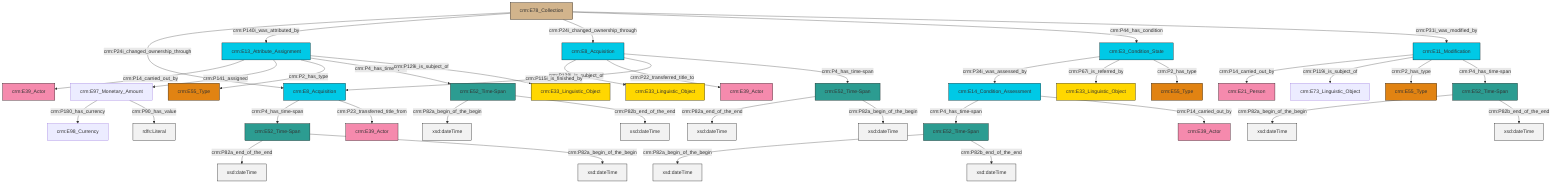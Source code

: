 graph TD
classDef Literal fill:#f2f2f2,stroke:#000000;
classDef CRM_Entity fill:#FFFFFF,stroke:#000000;
classDef Temporal_Entity fill:#00C9E6, stroke:#000000;
classDef Type fill:#E18312, stroke:#000000;
classDef Time-Span fill:#2C9C91, stroke:#000000;
classDef Appellation fill:#FFEB7F, stroke:#000000;
classDef Place fill:#008836, stroke:#000000;
classDef Persistent_Item fill:#B266B2, stroke:#000000;
classDef Conceptual_Object fill:#FFD700, stroke:#000000;
classDef Physical_Thing fill:#D2B48C, stroke:#000000;
classDef Actor fill:#f58aad, stroke:#000000;
classDef PC_Classes fill:#4ce600, stroke:#000000;
classDef Multi fill:#cccccc,stroke:#000000;

0["crm:E11_Modification"]:::Temporal_Entity -->|crm:P14_carried_out_by| 1["crm:E21_Person"]:::Actor
2["crm:E13_Attribute_Assignment"]:::Temporal_Entity -->|crm:P14_carried_out_by| 3["crm:E39_Actor"]:::Actor
2["crm:E13_Attribute_Assignment"]:::Temporal_Entity -->|crm:P141_assigned| 4["crm:E97_Monetary_Amount"]:::Default
5["crm:E8_Acquisition"]:::Temporal_Entity -->|crm:P4_has_time-span| 6["crm:E52_Time-Span"]:::Time-Span
0["crm:E11_Modification"]:::Temporal_Entity -->|crm:P119i_is_subject_of| 7["crm:E73_Linguistic_Object"]:::Default
8["crm:E3_Condition_State"]:::Temporal_Entity -->|crm:P34i_was_assessed_by| 9["crm:E14_Condition_Assessment"]:::Temporal_Entity
10["crm:E78_Collection"]:::Physical_Thing -->|crm:P24i_changed_ownership_through| 5["crm:E8_Acquisition"]:::Temporal_Entity
16["crm:E52_Time-Span"]:::Time-Span -->|crm:P82a_begin_of_the_begin| 17[xsd:dateTime]:::Literal
18["crm:E52_Time-Span"]:::Time-Span -->|crm:P82a_end_of_the_end| 19[xsd:dateTime]:::Literal
20["crm:E52_Time-Span"]:::Time-Span -->|crm:P82a_begin_of_the_begin| 21[xsd:dateTime]:::Literal
10["crm:E78_Collection"]:::Physical_Thing -->|crm:P140i_was_attributed_by| 2["crm:E13_Attribute_Assignment"]:::Temporal_Entity
10["crm:E78_Collection"]:::Physical_Thing -->|crm:P24i_changed_ownership_through| 24["crm:E8_Acquisition"]:::Temporal_Entity
9["crm:E14_Condition_Assessment"]:::Temporal_Entity -->|crm:P4_has_time-span| 20["crm:E52_Time-Span"]:::Time-Span
5["crm:E8_Acquisition"]:::Temporal_Entity -->|crm:P23_transferred_title_from| 28["crm:E39_Actor"]:::Actor
8["crm:E3_Condition_State"]:::Temporal_Entity -->|crm:P67i_is_referred_by| 14["crm:E33_Linguistic_Object"]:::Conceptual_Object
24["crm:E8_Acquisition"]:::Temporal_Entity -->|crm:P129i_is_subject_of| 12["crm:E33_Linguistic_Object"]:::Conceptual_Object
8["crm:E3_Condition_State"]:::Temporal_Entity -->|crm:P2_has_type| 25["crm:E55_Type"]:::Type
6["crm:E52_Time-Span"]:::Time-Span -->|crm:P82a_end_of_the_end| 33[xsd:dateTime]:::Literal
2["crm:E13_Attribute_Assignment"]:::Temporal_Entity -->|crm:P2_has_type| 34["crm:E55_Type"]:::Type
4["crm:E97_Monetary_Amount"]:::Default -->|crm:P180_has_currency| 35["crm:E98_Currency"]:::Default
37["crm:E52_Time-Span"]:::Time-Span -->|crm:P82a_begin_of_the_begin| 38[xsd:dateTime]:::Literal
6["crm:E52_Time-Span"]:::Time-Span -->|crm:P82a_begin_of_the_begin| 41[xsd:dateTime]:::Literal
24["crm:E8_Acquisition"]:::Temporal_Entity -->|crm:P22_transferred_title_to| 43["crm:E39_Actor"]:::Actor
2["crm:E13_Attribute_Assignment"]:::Temporal_Entity -->|crm:P4_has_time-span| 16["crm:E52_Time-Span"]:::Time-Span
10["crm:E78_Collection"]:::Physical_Thing -->|crm:P44_has_condition| 8["crm:E3_Condition_State"]:::Temporal_Entity
24["crm:E8_Acquisition"]:::Temporal_Entity -->|crm:P115i_is_finished_by| 5["crm:E8_Acquisition"]:::Temporal_Entity
20["crm:E52_Time-Span"]:::Time-Span -->|crm:P82b_end_of_the_end| 45[xsd:dateTime]:::Literal
4["crm:E97_Monetary_Amount"]:::Default -->|crm:P90_has_value| 46[rdfs:Literal]:::Literal
0["crm:E11_Modification"]:::Temporal_Entity -->|crm:P2_has_type| 48["crm:E55_Type"]:::Type
16["crm:E52_Time-Span"]:::Time-Span -->|crm:P82b_end_of_the_end| 49[xsd:dateTime]:::Literal
0["crm:E11_Modification"]:::Temporal_Entity -->|crm:P4_has_time-span| 37["crm:E52_Time-Span"]:::Time-Span
10["crm:E78_Collection"]:::Physical_Thing -->|crm:P31i_was_modified_by| 0["crm:E11_Modification"]:::Temporal_Entity
2["crm:E13_Attribute_Assignment"]:::Temporal_Entity -->|crm:P129i_is_subject_of| 53["crm:E33_Linguistic_Object"]:::Conceptual_Object
24["crm:E8_Acquisition"]:::Temporal_Entity -->|crm:P4_has_time-span| 18["crm:E52_Time-Span"]:::Time-Span
18["crm:E52_Time-Span"]:::Time-Span -->|crm:P82a_begin_of_the_begin| 56[xsd:dateTime]:::Literal
9["crm:E14_Condition_Assessment"]:::Temporal_Entity -->|crm:P14_carried_out_by| 30["crm:E39_Actor"]:::Actor
37["crm:E52_Time-Span"]:::Time-Span -->|crm:P82b_end_of_the_end| 62[xsd:dateTime]:::Literal
